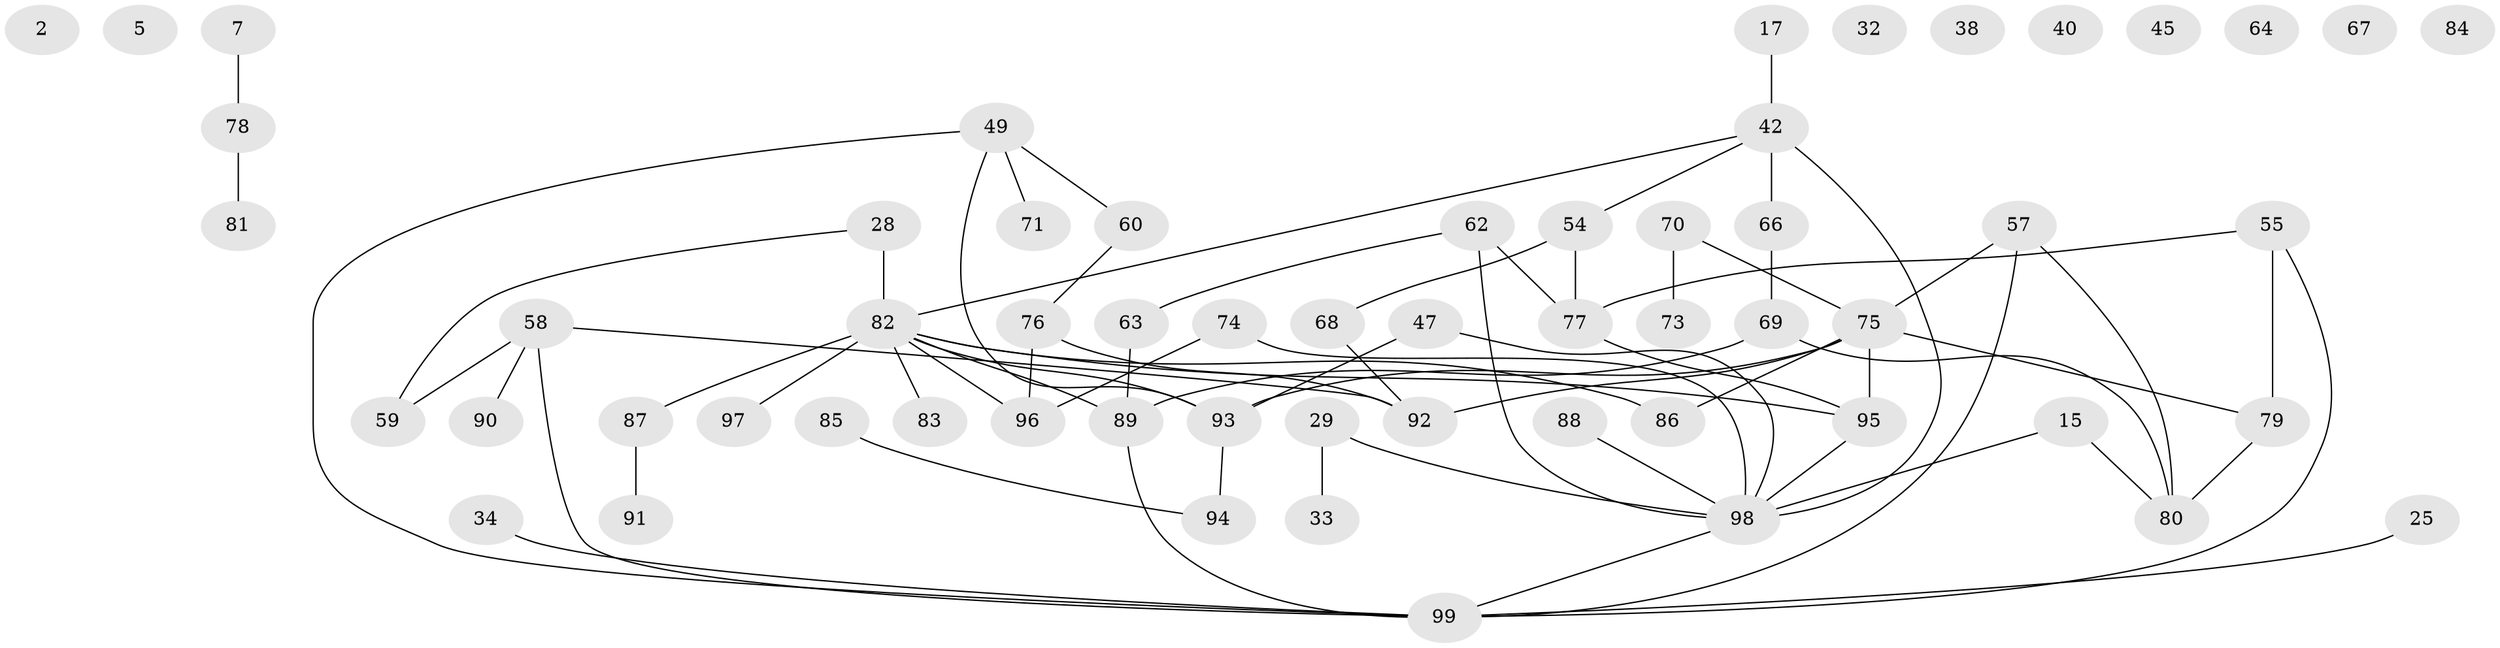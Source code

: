 // original degree distribution, {3: 0.25252525252525254, 0: 0.09090909090909091, 1: 0.18181818181818182, 4: 0.12121212121212122, 2: 0.2727272727272727, 5: 0.0707070707070707, 6: 0.010101010101010102}
// Generated by graph-tools (version 1.1) at 2025/44/03/04/25 21:44:01]
// undirected, 59 vertices, 70 edges
graph export_dot {
graph [start="1"]
  node [color=gray90,style=filled];
  2;
  5;
  7;
  15;
  17;
  25;
  28;
  29;
  32;
  33;
  34;
  38;
  40;
  42 [super="+14"];
  45;
  47;
  49 [super="+37"];
  54;
  55 [super="+16"];
  57 [super="+11"];
  58 [super="+23+30+4"];
  59;
  60 [super="+21"];
  62;
  63;
  64;
  66;
  67;
  68;
  69 [super="+18+56"];
  70;
  71;
  73;
  74;
  75 [super="+35+65"];
  76 [super="+19"];
  77 [super="+72"];
  78;
  79;
  80 [super="+9"];
  81;
  82 [super="+20+41+61"];
  83;
  84;
  85;
  86;
  87;
  88;
  89 [super="+51+53"];
  90;
  91;
  92 [super="+10+44+48"];
  93;
  94;
  95 [super="+1"];
  96;
  97;
  98 [super="+39+52+50"];
  99 [super="+31+46"];
  7 -- 78;
  15 -- 80;
  15 -- 98;
  17 -- 42;
  25 -- 99;
  28 -- 59;
  28 -- 82 [weight=3];
  29 -- 33;
  29 -- 98;
  34 -- 99;
  42 -- 66 [weight=2];
  42 -- 54;
  42 -- 98;
  42 -- 82;
  47 -- 93;
  47 -- 98;
  49 -- 93;
  49 -- 99;
  49 -- 60;
  49 -- 71;
  54 -- 68;
  54 -- 77;
  55 -- 79 [weight=2];
  55 -- 77;
  55 -- 99;
  57 -- 80;
  57 -- 99;
  57 -- 75;
  58 -- 59;
  58 -- 90;
  58 -- 92;
  58 -- 99;
  60 -- 76;
  62 -- 63;
  62 -- 77;
  62 -- 98;
  63 -- 89;
  66 -- 69;
  68 -- 92;
  69 -- 89 [weight=2];
  69 -- 80;
  70 -- 73;
  70 -- 75;
  74 -- 96;
  74 -- 98;
  75 -- 93;
  75 -- 95;
  75 -- 92 [weight=2];
  75 -- 86;
  75 -- 79;
  76 -- 96;
  76 -- 92;
  77 -- 95 [weight=2];
  78 -- 81;
  79 -- 80;
  82 -- 83;
  82 -- 97;
  82 -- 96 [weight=2];
  82 -- 86;
  82 -- 87;
  82 -- 93;
  82 -- 95;
  82 -- 89;
  85 -- 94;
  87 -- 91;
  88 -- 98;
  89 -- 99;
  93 -- 94;
  95 -- 98;
  98 -- 99;
}
